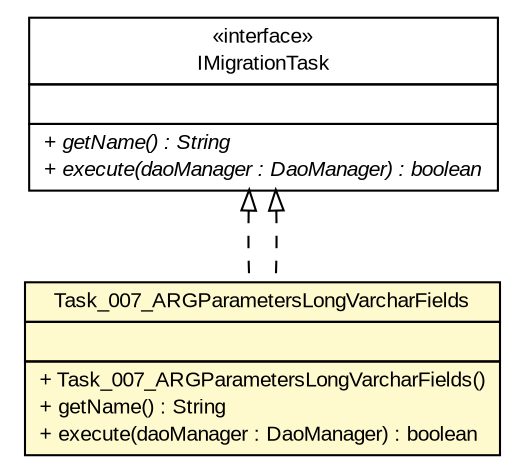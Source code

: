 #!/usr/local/bin/dot
#
# Class diagram 
# Generated by UMLGraph version R5_6-24-gf6e263 (http://www.umlgraph.org/)
#

digraph G {
	edge [fontname="arial",fontsize=10,labelfontname="arial",labelfontsize=10];
	node [fontname="arial",fontsize=10,shape=plaintext];
	nodesep=0.25;
	ranksep=0.5;
	// gov.sandia.cf.dao.migration.IMigrationTask
	c415113 [label=<<table title="gov.sandia.cf.dao.migration.IMigrationTask" border="0" cellborder="1" cellspacing="0" cellpadding="2" port="p" href="../IMigrationTask.html">
		<tr><td><table border="0" cellspacing="0" cellpadding="1">
<tr><td align="center" balign="center"> &#171;interface&#187; </td></tr>
<tr><td align="center" balign="center"> IMigrationTask </td></tr>
		</table></td></tr>
		<tr><td><table border="0" cellspacing="0" cellpadding="1">
<tr><td align="left" balign="left">  </td></tr>
		</table></td></tr>
		<tr><td><table border="0" cellspacing="0" cellpadding="1">
<tr><td align="left" balign="left"><font face="arial italic" point-size="10.0"> + getName() : String </font></td></tr>
<tr><td align="left" balign="left"><font face="arial italic" point-size="10.0"> + execute(daoManager : DaoManager) : boolean </font></td></tr>
		</table></td></tr>
		</table>>, URL="../IMigrationTask.html", fontname="arial", fontcolor="black", fontsize=10.0];
	// gov.sandia.cf.dao.migration.tasks.Task_007_ARGParametersLongVarcharFields
	c415120 [label=<<table title="gov.sandia.cf.dao.migration.tasks.Task_007_ARGParametersLongVarcharFields" border="0" cellborder="1" cellspacing="0" cellpadding="2" port="p" bgcolor="lemonChiffon" href="./Task_007_ARGParametersLongVarcharFields.html">
		<tr><td><table border="0" cellspacing="0" cellpadding="1">
<tr><td align="center" balign="center"> Task_007_ARGParametersLongVarcharFields </td></tr>
		</table></td></tr>
		<tr><td><table border="0" cellspacing="0" cellpadding="1">
<tr><td align="left" balign="left">  </td></tr>
		</table></td></tr>
		<tr><td><table border="0" cellspacing="0" cellpadding="1">
<tr><td align="left" balign="left"> + Task_007_ARGParametersLongVarcharFields() </td></tr>
<tr><td align="left" balign="left"> + getName() : String </td></tr>
<tr><td align="left" balign="left"> + execute(daoManager : DaoManager) : boolean </td></tr>
		</table></td></tr>
		</table>>, URL="./Task_007_ARGParametersLongVarcharFields.html", fontname="arial", fontcolor="black", fontsize=10.0];
	//gov.sandia.cf.dao.migration.tasks.Task_007_ARGParametersLongVarcharFields implements gov.sandia.cf.dao.migration.IMigrationTask
	c415113:p -> c415120:p [dir=back,arrowtail=empty,style=dashed];
	//gov.sandia.cf.dao.migration.tasks.Task_007_ARGParametersLongVarcharFields implements gov.sandia.cf.dao.migration.IMigrationTask
	c415113:p -> c415120:p [dir=back,arrowtail=empty,style=dashed];
}


